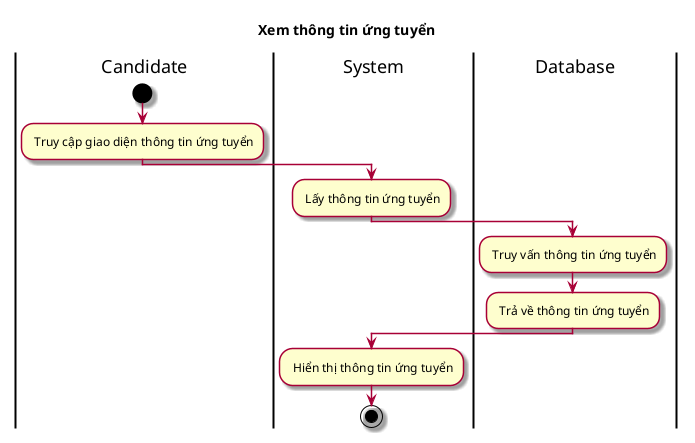 @startuml ActXemThongTinUngTuyen

skin rose
title Xem thông tin ứng tuyển

|Candidate|
start
: Truy cập giao diện thông tin ứng tuyển;
|System|
: Lấy thông tin ứng tuyển;
|Database|
: Truy vấn thông tin ứng tuyển;
: Trả về thông tin ứng tuyển;
|System|
: Hiển thị thông tin ứng tuyển;
stop

@enduml

